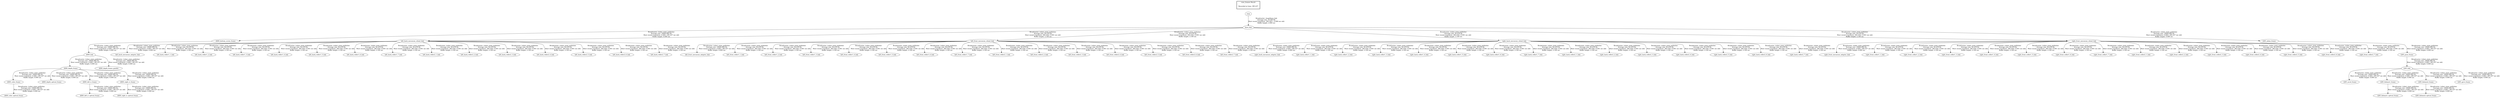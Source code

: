 digraph G {
"d400_depth_frame" -> "d400_color_frame"[label="Broadcaster: /robot_state_publisher\nAverage rate: 10000.000 Hz\nMost recent transform: 0.000 ( 385.437 sec old)\nBuffer length: 0.000 sec\n"];
"d400_link" -> "d400_depth_frame"[label="Broadcaster: /robot_state_publisher\nAverage rate: 10000.000 Hz\nMost recent transform: 0.000 ( 385.437 sec old)\nBuffer length: 0.000 sec\n"];
"d400_color_frame" -> "d400_color_optical_frame"[label="Broadcaster: /robot_state_publisher\nAverage rate: 10000.000 Hz\nMost recent transform: 0.000 ( 385.437 sec old)\nBuffer length: 0.000 sec\n"];
"d400_bottom_screw_frame" -> "d400_link"[label="Broadcaster: /robot_state_publisher\nAverage rate: 10000.000 Hz\nMost recent transform: 0.000 ( 385.437 sec old)\nBuffer length: 0.000 sec\n"];
"d400_depth_frame" -> "d400_depth_optical_frame"[label="Broadcaster: /robot_state_publisher\nAverage rate: 10000.000 Hz\nMost recent transform: 0.000 ( 385.437 sec old)\nBuffer length: 0.000 sec\n"];
"base_link" -> "d400_bottom_screw_frame"[label="Broadcaster: /robot_state_publisher\nAverage rate: 10000.000 Hz\nMost recent transform: 0.000 ( 385.437 sec old)\nBuffer length: 0.000 sec\n"];
"map" -> "base_link"[label="Broadcaster: /map2base_link\nAverage rate: 10.500 Hz\nMost recent transform: 385.505 ( -0.068 sec old)\nBuffer length: 2.000 sec\n"];
"d400_depth_frame" -> "d400_left_ir_frame"[label="Broadcaster: /robot_state_publisher\nAverage rate: 10000.000 Hz\nMost recent transform: 0.000 ( 385.437 sec old)\nBuffer length: 0.000 sec\n"];
"d400_left_ir_frame" -> "d400_left_ir_optical_frame"[label="Broadcaster: /robot_state_publisher\nAverage rate: 10000.000 Hz\nMost recent transform: 0.000 ( 385.437 sec old)\nBuffer length: 0.000 sec\n"];
"d400_depth_frame" -> "d400_right_ir_frame"[label="Broadcaster: /robot_state_publisher\nAverage rate: 10000.000 Hz\nMost recent transform: 0.000 ( 385.437 sec old)\nBuffer length: 0.000 sec\n"];
"d400_right_ir_frame" -> "d400_right_ir_optical_frame"[label="Broadcaster: /robot_state_publisher\nAverage rate: 10000.000 Hz\nMost recent transform: 0.000 ( 385.437 sec old)\nBuffer length: 0.000 sec\n"];
"d400_link" -> "d400_depth_frame_gazebo"[label="Broadcaster: /robot_state_publisher\nAverage rate: 10000.000 Hz\nMost recent transform: 0.000 ( 385.437 sec old)\nBuffer length: 0.000 sec\n"];
"left_back_mecanum_wheel_link" -> "left_back_mecanum_adapter_link"[label="Broadcaster: /robot_state_publisher\nAverage rate: 10000.000 Hz\nMost recent transform: 0.000 ( 385.437 sec old)\nBuffer length: 0.000 sec\n"];
"base_link" -> "left_back_mecanum_wheel_link"[label="Broadcaster: /robot_state_publisher\nAverage rate: 50.476 Hz\nMost recent transform: 385.436 ( 0.001 sec old)\nBuffer length: 2.100 sec\n"];
"left_front_mecanum_wheel_link" -> "left_front_mecanum_adapter_link"[label="Broadcaster: /robot_state_publisher\nAverage rate: 10000.000 Hz\nMost recent transform: 0.000 ( 385.437 sec old)\nBuffer length: 0.000 sec\n"];
"base_link" -> "left_front_mecanum_wheel_link"[label="Broadcaster: /robot_state_publisher\nAverage rate: 50.476 Hz\nMost recent transform: 385.436 ( 0.001 sec old)\nBuffer length: 2.100 sec\n"];
"right_back_mecanum_wheel_link" -> "right_back_mecanum_adapter_link"[label="Broadcaster: /robot_state_publisher\nAverage rate: 10000.000 Hz\nMost recent transform: 0.000 ( 385.437 sec old)\nBuffer length: 0.000 sec\n"];
"base_link" -> "right_back_mecanum_wheel_link"[label="Broadcaster: /robot_state_publisher\nAverage rate: 50.476 Hz\nMost recent transform: 385.436 ( 0.001 sec old)\nBuffer length: 2.100 sec\n"];
"right_front_mecanum_wheel_link" -> "right_front_mecanum_adapter_link"[label="Broadcaster: /robot_state_publisher\nAverage rate: 10000.000 Hz\nMost recent transform: 0.000 ( 385.437 sec old)\nBuffer length: 0.000 sec\n"];
"base_link" -> "right_front_mecanum_wheel_link"[label="Broadcaster: /robot_state_publisher\nAverage rate: 50.476 Hz\nMost recent transform: 385.436 ( 0.001 sec old)\nBuffer length: 2.100 sec\n"];
"t265_link" -> "t265_accel_frame"[label="Broadcaster: /robot_state_publisher\nAverage rate: 10000.000 Hz\nMost recent transform: 0.000 ( 385.437 sec old)\nBuffer length: 0.000 sec\n"];
"t265_pose_frame" -> "t265_link"[label="Broadcaster: /robot_state_publisher\nAverage rate: 10000.000 Hz\nMost recent transform: 0.000 ( 385.437 sec old)\nBuffer length: 0.000 sec\n"];
"t265_link" -> "t265_fisheye1_frame"[label="Broadcaster: /robot_state_publisher\nAverage rate: 10000.000 Hz\nMost recent transform: 0.000 ( 385.437 sec old)\nBuffer length: 0.000 sec\n"];
"t265_fisheye1_frame" -> "t265_fisheye1_optical_frame"[label="Broadcaster: /robot_state_publisher\nAverage rate: 10000.000 Hz\nMost recent transform: 0.000 ( 385.437 sec old)\nBuffer length: 0.000 sec\n"];
"t265_link" -> "t265_fisheye2_frame"[label="Broadcaster: /robot_state_publisher\nAverage rate: 10000.000 Hz\nMost recent transform: 0.000 ( 385.437 sec old)\nBuffer length: 0.000 sec\n"];
"t265_fisheye2_frame" -> "t265_fisheye2_optical_frame"[label="Broadcaster: /robot_state_publisher\nAverage rate: 10000.000 Hz\nMost recent transform: 0.000 ( 385.437 sec old)\nBuffer length: 0.000 sec\n"];
"t265_link" -> "t265_gyro_frame"[label="Broadcaster: /robot_state_publisher\nAverage rate: 10000.000 Hz\nMost recent transform: 0.000 ( 385.437 sec old)\nBuffer length: 0.000 sec\n"];
"t265_odom_frame" -> "t265_pose_frame"[label="Broadcaster: /robot_state_publisher\nAverage rate: 10000.000 Hz\nMost recent transform: 0.000 ( 385.437 sec old)\nBuffer length: 0.000 sec\n"];
"base_link" -> "t265_odom_frame"[label="Broadcaster: /robot_state_publisher\nAverage rate: 10000.000 Hz\nMost recent transform: 0.000 ( 385.437 sec old)\nBuffer length: 0.000 sec\n"];
"left_back_mecanum_wheel_link" -> "left_back_roller1_1_link"[label="Broadcaster: /robot_state_publisher\nAverage rate: 50.476 Hz\nMost recent transform: 385.436 ( 0.001 sec old)\nBuffer length: 2.100 sec\n"];
"left_back_mecanum_wheel_link" -> "left_back_roller1_2_link"[label="Broadcaster: /robot_state_publisher\nAverage rate: 50.476 Hz\nMost recent transform: 385.436 ( 0.001 sec old)\nBuffer length: 2.100 sec\n"];
"left_back_mecanum_wheel_link" -> "left_back_roller1_3_link"[label="Broadcaster: /robot_state_publisher\nAverage rate: 50.476 Hz\nMost recent transform: 385.436 ( 0.001 sec old)\nBuffer length: 2.100 sec\n"];
"left_back_mecanum_wheel_link" -> "left_back_roller1_4_link"[label="Broadcaster: /robot_state_publisher\nAverage rate: 50.476 Hz\nMost recent transform: 385.436 ( 0.001 sec old)\nBuffer length: 2.100 sec\n"];
"left_back_mecanum_wheel_link" -> "left_back_roller1_5_link"[label="Broadcaster: /robot_state_publisher\nAverage rate: 50.476 Hz\nMost recent transform: 385.436 ( 0.001 sec old)\nBuffer length: 2.100 sec\n"];
"left_back_mecanum_wheel_link" -> "left_back_roller1_6_link"[label="Broadcaster: /robot_state_publisher\nAverage rate: 50.476 Hz\nMost recent transform: 385.436 ( 0.001 sec old)\nBuffer length: 2.100 sec\n"];
"left_back_mecanum_wheel_link" -> "left_back_roller1_7_link"[label="Broadcaster: /robot_state_publisher\nAverage rate: 50.476 Hz\nMost recent transform: 385.436 ( 0.001 sec old)\nBuffer length: 2.100 sec\n"];
"left_back_mecanum_wheel_link" -> "left_back_roller2_1_link"[label="Broadcaster: /robot_state_publisher\nAverage rate: 50.476 Hz\nMost recent transform: 385.436 ( 0.001 sec old)\nBuffer length: 2.100 sec\n"];
"left_back_mecanum_wheel_link" -> "left_back_roller2_2_link"[label="Broadcaster: /robot_state_publisher\nAverage rate: 50.476 Hz\nMost recent transform: 385.436 ( 0.001 sec old)\nBuffer length: 2.100 sec\n"];
"left_back_mecanum_wheel_link" -> "left_back_roller2_3_link"[label="Broadcaster: /robot_state_publisher\nAverage rate: 50.476 Hz\nMost recent transform: 385.436 ( 0.001 sec old)\nBuffer length: 2.100 sec\n"];
"left_back_mecanum_wheel_link" -> "left_back_roller2_4_link"[label="Broadcaster: /robot_state_publisher\nAverage rate: 50.476 Hz\nMost recent transform: 385.436 ( 0.001 sec old)\nBuffer length: 2.100 sec\n"];
"left_back_mecanum_wheel_link" -> "left_back_roller2_5_link"[label="Broadcaster: /robot_state_publisher\nAverage rate: 50.476 Hz\nMost recent transform: 385.436 ( 0.001 sec old)\nBuffer length: 2.100 sec\n"];
"left_back_mecanum_wheel_link" -> "left_back_roller2_6_link"[label="Broadcaster: /robot_state_publisher\nAverage rate: 50.476 Hz\nMost recent transform: 385.436 ( 0.001 sec old)\nBuffer length: 2.100 sec\n"];
"left_back_mecanum_wheel_link" -> "left_back_roller2_7_link"[label="Broadcaster: /robot_state_publisher\nAverage rate: 50.476 Hz\nMost recent transform: 385.436 ( 0.001 sec old)\nBuffer length: 2.100 sec\n"];
"left_front_mecanum_wheel_link" -> "left_front_roller1_1_link"[label="Broadcaster: /robot_state_publisher\nAverage rate: 50.476 Hz\nMost recent transform: 385.436 ( 0.001 sec old)\nBuffer length: 2.100 sec\n"];
"left_front_mecanum_wheel_link" -> "left_front_roller1_2_link"[label="Broadcaster: /robot_state_publisher\nAverage rate: 50.476 Hz\nMost recent transform: 385.436 ( 0.001 sec old)\nBuffer length: 2.100 sec\n"];
"left_front_mecanum_wheel_link" -> "left_front_roller1_3_link"[label="Broadcaster: /robot_state_publisher\nAverage rate: 50.476 Hz\nMost recent transform: 385.436 ( 0.001 sec old)\nBuffer length: 2.100 sec\n"];
"left_front_mecanum_wheel_link" -> "left_front_roller1_4_link"[label="Broadcaster: /robot_state_publisher\nAverage rate: 50.476 Hz\nMost recent transform: 385.436 ( 0.001 sec old)\nBuffer length: 2.100 sec\n"];
"left_front_mecanum_wheel_link" -> "left_front_roller1_5_link"[label="Broadcaster: /robot_state_publisher\nAverage rate: 50.476 Hz\nMost recent transform: 385.436 ( 0.001 sec old)\nBuffer length: 2.100 sec\n"];
"left_front_mecanum_wheel_link" -> "left_front_roller1_6_link"[label="Broadcaster: /robot_state_publisher\nAverage rate: 50.476 Hz\nMost recent transform: 385.436 ( 0.001 sec old)\nBuffer length: 2.100 sec\n"];
"left_front_mecanum_wheel_link" -> "left_front_roller1_7_link"[label="Broadcaster: /robot_state_publisher\nAverage rate: 50.476 Hz\nMost recent transform: 385.436 ( 0.001 sec old)\nBuffer length: 2.100 sec\n"];
"left_front_mecanum_wheel_link" -> "left_front_roller2_1_link"[label="Broadcaster: /robot_state_publisher\nAverage rate: 50.476 Hz\nMost recent transform: 385.436 ( 0.001 sec old)\nBuffer length: 2.100 sec\n"];
"left_front_mecanum_wheel_link" -> "left_front_roller2_2_link"[label="Broadcaster: /robot_state_publisher\nAverage rate: 50.476 Hz\nMost recent transform: 385.436 ( 0.001 sec old)\nBuffer length: 2.100 sec\n"];
"left_front_mecanum_wheel_link" -> "left_front_roller2_3_link"[label="Broadcaster: /robot_state_publisher\nAverage rate: 50.476 Hz\nMost recent transform: 385.436 ( 0.001 sec old)\nBuffer length: 2.100 sec\n"];
"left_front_mecanum_wheel_link" -> "left_front_roller2_4_link"[label="Broadcaster: /robot_state_publisher\nAverage rate: 50.476 Hz\nMost recent transform: 385.436 ( 0.001 sec old)\nBuffer length: 2.100 sec\n"];
"left_front_mecanum_wheel_link" -> "left_front_roller2_5_link"[label="Broadcaster: /robot_state_publisher\nAverage rate: 50.476 Hz\nMost recent transform: 385.436 ( 0.001 sec old)\nBuffer length: 2.100 sec\n"];
"left_front_mecanum_wheel_link" -> "left_front_roller2_6_link"[label="Broadcaster: /robot_state_publisher\nAverage rate: 50.476 Hz\nMost recent transform: 385.436 ( 0.001 sec old)\nBuffer length: 2.100 sec\n"];
"left_front_mecanum_wheel_link" -> "left_front_roller2_7_link"[label="Broadcaster: /robot_state_publisher\nAverage rate: 50.476 Hz\nMost recent transform: 385.436 ( 0.001 sec old)\nBuffer length: 2.100 sec\n"];
"right_back_mecanum_wheel_link" -> "right_back_roller1_1_link"[label="Broadcaster: /robot_state_publisher\nAverage rate: 50.476 Hz\nMost recent transform: 385.436 ( 0.001 sec old)\nBuffer length: 2.100 sec\n"];
"right_back_mecanum_wheel_link" -> "right_back_roller1_2_link"[label="Broadcaster: /robot_state_publisher\nAverage rate: 50.476 Hz\nMost recent transform: 385.436 ( 0.001 sec old)\nBuffer length: 2.100 sec\n"];
"right_back_mecanum_wheel_link" -> "right_back_roller1_3_link"[label="Broadcaster: /robot_state_publisher\nAverage rate: 50.476 Hz\nMost recent transform: 385.436 ( 0.001 sec old)\nBuffer length: 2.100 sec\n"];
"right_back_mecanum_wheel_link" -> "right_back_roller1_4_link"[label="Broadcaster: /robot_state_publisher\nAverage rate: 50.476 Hz\nMost recent transform: 385.436 ( 0.001 sec old)\nBuffer length: 2.100 sec\n"];
"right_back_mecanum_wheel_link" -> "right_back_roller1_5_link"[label="Broadcaster: /robot_state_publisher\nAverage rate: 50.476 Hz\nMost recent transform: 385.436 ( 0.001 sec old)\nBuffer length: 2.100 sec\n"];
"right_back_mecanum_wheel_link" -> "right_back_roller1_6_link"[label="Broadcaster: /robot_state_publisher\nAverage rate: 50.476 Hz\nMost recent transform: 385.436 ( 0.001 sec old)\nBuffer length: 2.100 sec\n"];
"right_back_mecanum_wheel_link" -> "right_back_roller1_7_link"[label="Broadcaster: /robot_state_publisher\nAverage rate: 50.476 Hz\nMost recent transform: 385.436 ( 0.001 sec old)\nBuffer length: 2.100 sec\n"];
"right_back_mecanum_wheel_link" -> "right_back_roller2_1_link"[label="Broadcaster: /robot_state_publisher\nAverage rate: 50.476 Hz\nMost recent transform: 385.436 ( 0.001 sec old)\nBuffer length: 2.100 sec\n"];
"right_back_mecanum_wheel_link" -> "right_back_roller2_2_link"[label="Broadcaster: /robot_state_publisher\nAverage rate: 50.476 Hz\nMost recent transform: 385.436 ( 0.001 sec old)\nBuffer length: 2.100 sec\n"];
"right_back_mecanum_wheel_link" -> "right_back_roller2_3_link"[label="Broadcaster: /robot_state_publisher\nAverage rate: 50.476 Hz\nMost recent transform: 385.436 ( 0.001 sec old)\nBuffer length: 2.100 sec\n"];
"right_back_mecanum_wheel_link" -> "right_back_roller2_4_link"[label="Broadcaster: /robot_state_publisher\nAverage rate: 50.476 Hz\nMost recent transform: 385.436 ( 0.001 sec old)\nBuffer length: 2.100 sec\n"];
"right_back_mecanum_wheel_link" -> "right_back_roller2_5_link"[label="Broadcaster: /robot_state_publisher\nAverage rate: 50.476 Hz\nMost recent transform: 385.436 ( 0.001 sec old)\nBuffer length: 2.100 sec\n"];
"right_back_mecanum_wheel_link" -> "right_back_roller2_6_link"[label="Broadcaster: /robot_state_publisher\nAverage rate: 50.476 Hz\nMost recent transform: 385.436 ( 0.001 sec old)\nBuffer length: 2.100 sec\n"];
"right_back_mecanum_wheel_link" -> "right_back_roller2_7_link"[label="Broadcaster: /robot_state_publisher\nAverage rate: 50.476 Hz\nMost recent transform: 385.436 ( 0.001 sec old)\nBuffer length: 2.100 sec\n"];
"right_front_mecanum_wheel_link" -> "right_front_roller1_1_link"[label="Broadcaster: /robot_state_publisher\nAverage rate: 50.476 Hz\nMost recent transform: 385.436 ( 0.001 sec old)\nBuffer length: 2.100 sec\n"];
"right_front_mecanum_wheel_link" -> "right_front_roller1_2_link"[label="Broadcaster: /robot_state_publisher\nAverage rate: 50.476 Hz\nMost recent transform: 385.436 ( 0.001 sec old)\nBuffer length: 2.100 sec\n"];
"right_front_mecanum_wheel_link" -> "right_front_roller1_3_link"[label="Broadcaster: /robot_state_publisher\nAverage rate: 50.476 Hz\nMost recent transform: 385.436 ( 0.001 sec old)\nBuffer length: 2.100 sec\n"];
"right_front_mecanum_wheel_link" -> "right_front_roller1_4_link"[label="Broadcaster: /robot_state_publisher\nAverage rate: 50.476 Hz\nMost recent transform: 385.436 ( 0.001 sec old)\nBuffer length: 2.100 sec\n"];
"right_front_mecanum_wheel_link" -> "right_front_roller1_5_link"[label="Broadcaster: /robot_state_publisher\nAverage rate: 50.476 Hz\nMost recent transform: 385.436 ( 0.001 sec old)\nBuffer length: 2.100 sec\n"];
"right_front_mecanum_wheel_link" -> "right_front_roller1_6_link"[label="Broadcaster: /robot_state_publisher\nAverage rate: 50.476 Hz\nMost recent transform: 385.436 ( 0.001 sec old)\nBuffer length: 2.100 sec\n"];
"right_front_mecanum_wheel_link" -> "right_front_roller1_7_link"[label="Broadcaster: /robot_state_publisher\nAverage rate: 50.476 Hz\nMost recent transform: 385.436 ( 0.001 sec old)\nBuffer length: 2.100 sec\n"];
"right_front_mecanum_wheel_link" -> "right_front_roller2_1_link"[label="Broadcaster: /robot_state_publisher\nAverage rate: 50.476 Hz\nMost recent transform: 385.436 ( 0.001 sec old)\nBuffer length: 2.100 sec\n"];
"right_front_mecanum_wheel_link" -> "right_front_roller2_2_link"[label="Broadcaster: /robot_state_publisher\nAverage rate: 50.476 Hz\nMost recent transform: 385.436 ( 0.001 sec old)\nBuffer length: 2.100 sec\n"];
"right_front_mecanum_wheel_link" -> "right_front_roller2_3_link"[label="Broadcaster: /robot_state_publisher\nAverage rate: 50.476 Hz\nMost recent transform: 385.436 ( 0.001 sec old)\nBuffer length: 2.100 sec\n"];
"right_front_mecanum_wheel_link" -> "right_front_roller2_4_link"[label="Broadcaster: /robot_state_publisher\nAverage rate: 50.476 Hz\nMost recent transform: 385.436 ( 0.001 sec old)\nBuffer length: 2.100 sec\n"];
"right_front_mecanum_wheel_link" -> "right_front_roller2_5_link"[label="Broadcaster: /robot_state_publisher\nAverage rate: 50.476 Hz\nMost recent transform: 385.436 ( 0.001 sec old)\nBuffer length: 2.100 sec\n"];
"right_front_mecanum_wheel_link" -> "right_front_roller2_6_link"[label="Broadcaster: /robot_state_publisher\nAverage rate: 50.476 Hz\nMost recent transform: 385.436 ( 0.001 sec old)\nBuffer length: 2.100 sec\n"];
"right_front_mecanum_wheel_link" -> "right_front_roller2_7_link"[label="Broadcaster: /robot_state_publisher\nAverage rate: 50.476 Hz\nMost recent transform: 385.436 ( 0.001 sec old)\nBuffer length: 2.100 sec\n"];
edge [style=invis];
 subgraph cluster_legend { style=bold; color=black; label ="view_frames Result";
"Recorded at time: 385.437"[ shape=plaintext ] ;
 }->"map";
}